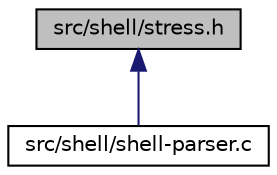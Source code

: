 digraph "src/shell/stress.h"
{
 // LATEX_PDF_SIZE
  edge [fontname="Helvetica",fontsize="10",labelfontname="Helvetica",labelfontsize="10"];
  node [fontname="Helvetica",fontsize="10",shape=record];
  Node1 [label="src/shell/stress.h",height=0.2,width=0.4,color="black", fillcolor="grey75", style="filled", fontcolor="black",tooltip="Header file for stress test commands, including hang, nohang, and recur."];
  Node1 -> Node2 [dir="back",color="midnightblue",fontsize="10",style="solid"];
  Node2 [label="src/shell/shell-parser.c",height=0.2,width=0.4,color="black", fillcolor="white", style="filled",URL="$shell-parser_8c.html",tooltip="Implements the parsing and execution of shell commands for the PennOS project. This file contains the..."];
}
